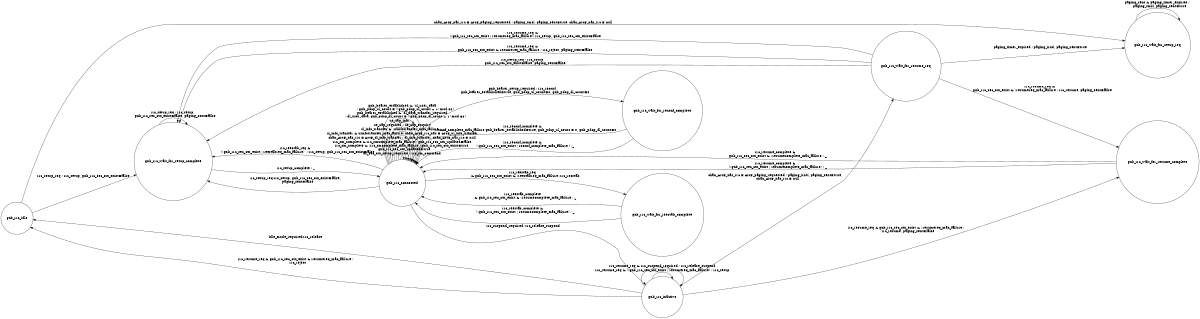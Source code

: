 digraph UE{
rankdir = LR;
size = "8,5"
node [shape = circle, label="gnb_rrc_idle"]gnb_rrc_idle;
node [shape = circle, label="gnb_rrc_inactive"]gnb_rrc_inactive;
node [shape = circle, label="gnb_rrc_wait_for_setup_req"]gnb_rrc_wait_for_setup_req;
node [shape = circle, label="gnb_rrc_wait_for_resume_req"]gnb_rrc_wait_for_resume_req;
node [shape = circle, label="gnb_rrc_connected"]gnb_rrc_connected;
node [shape = circle, label="gnb_rrc_wait_for_setup_complete"]gnb_rrc_wait_for_setup_complete;
node [shape = circle, label="gnb_rrc_wait_for_reconf_complete"]gnb_rrc_wait_for_reconf_complete;
node [shape = circle, label="gnb_rrc_wait_for_resume_complete"]gnb_rrc_wait_for_resume_complete;
node [shape = circle, label="gnb_rrc_wait_for_reestab_complete"]gnb_rrc_wait_for_reestab_complete;

//initial_state: gnb_rrc_idle
//incoming messages: rrc_setup_req; rrc_setup_complete; rrc_sm_complete; rrc_sm_failure; rrc_reconf_complete; rrc_reestab_req; rrc_reestab_complete; ul_info_transfer; rrc_resume_req; rrc_resume_complete; ue_cap_info; ul_user_data
//outgoing messages: null_action; rrc_release; rrc_reject; rrc_setup; rrc_release_suspend; rrc_sm_command; rrc_reconf; rrc_reestab; rrc_resume; paging_tmsi; paging_irnti; dl_info_transfer; rrc_resume; ue_cap_enquiry; dl_user_data
//environment variables: gnb_bearer_setup_required; paging_timer_expired; as_sec_ctx_setup_required; rrc_smcomplete_mac_failure; dl_info_transfer_required; ulinfotransfer_mac_failure; idle_mode_required; resumereq_mac_failure; rrc_suspend_required; resumecomplete_mac_failure; reconf_complete_mac_failure; ue_cap_required; reestabreq_mac_failure; reestabcomplete_mac_failure; dl_data_transfer_required
//state variables: gnb_rrc_sec_ctx_exist{true, false}<false>; paging_sent{true, false}<false>; gnb_bearer_established{true, false}<false>; gnb_rrc_sec_ctx_updated{true, false}<false>;chan_AMF_rrc_nas{AMF_ul_info_transfer,null}<null>; chan_AMF_nas_rrc{AMF_dl_info_transfer,AMF_paging_requested,null}<null> 
//sequence variables: gnb_pdcp_ul_count {0, 32}<0, ((gnb_pdcp_ul_count + 1) mod 32)>; gnb_pdcp_dl_count {0, 32}<0, ((gnb_pdcp_dl_count + 1) mod 32)> 

gnb_rrc_idle -> gnb_rrc_wait_for_setup_complete [label = "rrc_setup_req / rrc_setup, gnb_rrc_sec_ctx_exist=false"]
gnb_rrc_idle -> gnb_rrc_wait_for_setup_req [label = "chan_AMF_nas_rrc = AMF_paging_requested / paging_tmsi, paging_sent=true, chan_AMF_nas_rrc = null"]


gnb_rrc_wait_for_setup_req -> gnb_rrc_wait_for_setup_req [label = "paging_sent & paging_timer_expired / 
    paging_tmsi, paging_sent=true"]
//TODO: DO NOT KNOW THE BEHAVIOR FOR THESE
//gnb_rrc_wait_for_setup_req >> gnb_rrc_wait_for_setup_req [label = "rrc_resume_req / _"] //TODO: DO NOT KNOW
//gnb_rrc_wait_for_setup_req >> gnb_rrc_wait_for_setup_req [label = "rrc_sm_complete / _"] //TODO: DO NOT KNOW
//gnb_rrc_wait_for_setup_req >> gnb_rrc_wait_for_setup_req [label = "rrc_reestab_complete / _"] //TODO: DO NOT KNOW
//gnb_rrc_wait_for_setup_req >> gnb_rrc_wait_for_setup_req [label = "rrc_reconf_complete / _"] //TODO: DO NOT KNOW


gnb_rrc_wait_for_setup_complete -> gnb_rrc_wait_for_setup_complete [label = "rrc_setup_req / rrc_setup, 
    gnb_rrc_sec_ctx_exist=false, paging_sent=false"]
gnb_rrc_wait_for_setup_complete -> gnb_rrc_connected [label = "rrc_setup_complete / _"]

//TODO: DO NOT KNOW THE BEHAVIOR FOR THESE
//gnb_rrc_wait_for_setup_complete >> gnb_rrc_wait_for_setup_complete [label = "rrc_resume_req /_"]//TODO:
//gnb_rrc_wait_for_setup_complete >> gnb_rrc_wait_for_setup_complete [label = "rrc_sm_complete /_"]//TODO:
//gnb_rrc_wait_for_setup_complete >> gnb_rrc_wait_for_setup_complete [label = "rrc_reestab_complete /_"]//TODO:
//gnb_rrc_wait_for_setup_complete >> gnb_rrc_wait_for_setup_complete [label = "rrc_reconf_complete /_"]//TODO:


gnb_rrc_connected -> gnb_rrc_wait_for_setup_complete [label = "rrc_setup_req/rrc_setup, gnb_rrc_sec_ctx_exist=false, 
    paging_sent=false"] //TODO: Ignore?
gnb_rrc_connected -> gnb_rrc_inactive [label="rrc_suspend_required /rrc_release_suspend"]
gnb_rrc_connected->gnb_rrc_connected [label = "as_sec_ctx_setup_required / rrc_sm_command"]
gnb_rrc_connected->gnb_rrc_connected [label = "rrc_sm_complete & !rrc_smcomplete_mac_failure / gnb_rrc_sec_ctx_exist=true,
    gnb_rrc_sec_ctx_updated=true"] //TODO: Need to model the data:
gnb_rrc_connected->gnb_rrc_connected [label = "rrc_sm_complete & rrc_smcomplete_mac_failure / gnb_rrc_sec_ctx_updated=false"] //TODO: old gnb_rrc_sec_ctx will be in use
gnb_rrc_connected -> gnb_rrc_wait_for_reconf_complete [label = "gnb_bearer_setup_required / rrc_reconf, 
    gnb_bearer_established=true, gnb_pdcp_ul_count=0, gnb_pdcp_dl_count=0"]
gnb_rrc_connected -> gnb_rrc_connected [label = "chan_AMF_nas_rrc = AMF_dl_info_transfer / dl_info_transfer, chan_AMF_nas_rrc = null"]
gnb_rrc_connected -> gnb_rrc_connected [label = "ul_info_transfer & ulinfotransfer_mac_failure/ chan_AMF_rrc_nas = AMF_ul_info_transfer"]
gnb_rrc_connected -> gnb_rrc_connected [label = "ul_info_transfer & !ulinfotransfer_mac_failure / _"] 
gnb_rrc_connected -> gnb_rrc_connected [label = "ue_cap_required / ue_cap_enquiry"]
gnb_rrc_connected -> gnb_rrc_connected [label = "ue_cap_info / _ "]
gnb_rrc_connected -> gnb_rrc_wait_for_reestab_complete [label = "rrc_reestab_req 
    & gnb_rrc_sec_ctx_exist & !reestabreq_mac_failure /rrc_reestab"] 
gnb_rrc_connected -> gnb_rrc_wait_for_setup_complete [label = "rrc_reestab_req & 
    (!gnb_rrc_sec_ctx_exist | reestabreq_mac_failure)  / rrc_setup, gnb_rrc_sec_ctx_exist=false"] 
gnb_rrc_connected -> gnb_rrc_connected [label = "gnb_bearer_established &  dl_data_transfer_required
      / dl_user_data, gnb_pdcp_dl_count = ((gnb_pdcp_dl_count + 1) mod 32)"]
gnb_rrc_connected -> gnb_rrc_connected [label = "gnb_bearer_established &  ul_user_data
      / gnb_pdcp_ul_count = ((gnb_pdcp_ul_count + 1) mod 32)"]        

//TODO: rrc_reestablish_req, rrc_reestablish, rrc_reestablish_complete, rrc_reestablish_reject
// rrc_reestablish_req has integrity (i.e., MAC)

//TODO: DO NOT KNOW THE BEHAVIOR FOR THESE
//gnb_rrc_connected >> gnb_rrc_connected [label = "rrc_setup_complete / _"] //TODO: DO NOT KNOW
//gnb_rrc_connected >> gnb_rrc_connected [label = "rrc_resume_req /_"]//TODO: DO NOT KNOW
//gnb_rrc_connected >> gnb_rrc_connected [label = "rrc_sm_complete /_"]//TODO: DO NOT KNOW
//gnb_rrc_connected >> gnb_rrc_connected [label = "rrc_reestab_complete /_"]//TODO: DO NOT KNOW
//gnb_rrc_connected >> gnb_rrc_connected [label = "rrc_reconf_complete /_"]//TODO: DO NOT KNOW


gnb_rrc_inactive -> gnb_rrc_idle [label="idle_mode_required/rrc_release"]
gnb_rrc_inactive -> gnb_rrc_inactive [label="rrc_resume_req & (!gnb_rrc_sec_ctx_exist | resumereq_mac_failure) / rrc_setup"]
gnb_rrc_inactive -> gnb_rrc_wait_for_resume_complete [label="rrc_resume_req & gnb_rrc_sec_ctx_exist & !resumereq_mac_failure /
    rrc_resume, paging_sent=false"]
gnb_rrc_inactive -> gnb_rrc_idle [label="rrc_resume_req & gnb_rrc_sec_ctx_exist & resumereq_mac_failure /
    rrc_reject"]
gnb_rrc_inactive -> gnb_rrc_inactive [label="rrc_resume_req & rrc_suspend_required / rrc_release_suspend"]
gnb_rrc_inactive -> gnb_rrc_wait_for_resume_req [label="chan_AMF_nas_rrc = AMF_paging_requested / paging_irnti, paging_sent=true, 
    chan_AMF_nas_rrc = null"]


gnb_rrc_wait_for_resume_req -> gnb_rrc_wait_for_setup_req [label = "paging_timer_expired / paging_irnti, paging_sent=true"]
gnb_rrc_wait_for_resume_req -> gnb_rrc_wait_for_setup_complete [label = "rrc_resume_req & 
    (!gnb_rrc_sec_ctx_exist | resumereq_mac_failure)/ rrc_setup, gnb_rrc_sec_ctx_exist=false"] //TOOD: double check if the ctx becomes false
gnb_rrc_wait_for_resume_req -> gnb_rrc_wait_for_resume_complete [label = "rrc_resume_req & 
    gnb_rrc_sec_ctx_exist & !resumereq_mac_failure / rrc_resume, paging_sent=false"]
gnb_rrc_wait_for_resume_req -> gnb_rrc_wait_for_setup_complete [label = "rrc_resume_req & 
    gnb_rrc_sec_ctx_exist & resumereq_mac_failure / rrc_reject, paging_sent=false"]
gnb_rrc_wait_for_resume_req -> gnb_rrc_wait_for_setup_complete [label = "rrc_setup_req / rrc_setup, 
    gnb_rrc_sec_ctx_exist=false, paging_sent=false"] //TOOD: double check if the ctx becomes false


gnb_rrc_wait_for_resume_complete -> gnb_rrc_connected [label = "rrc_resume_complete & 
    gnb_rrc_sec_ctx_exist & !resumecomplete_mac_failure / _"]
gnb_rrc_wait_for_resume_complete -> gnb_rrc_connected [label = "rrc_resume_complete & 
    (!gnb_rrc_sec_ctx_exist | resumecomplete_mac_failure) / _"] //TODO: double check: Is there any vulnerability due to this 

gnb_rrc_wait_for_reestab_complete -> gnb_rrc_connected [label = "rrc_reestab_complete 
    & gnb_rrc_sec_ctx_exist & !resumecomplete_mac_failure / _"]
gnb_rrc_wait_for_reestab_complete -> gnb_rrc_connected [label = "rrc_reestab_complete & 
    (!gnb_rrc_sec_ctx_exist | resumecomplete_mac_failure) / _"] //TODO: double check: Is there any vulnerability due to this 

gnb_rrc_wait_for_reconf_complete -> gnb_rrc_connected [label = "rrc_reconf_complete & 
    !reconf_complete_mac_failure/gnb_bearer_established=true, gnb_pdcp_ul_count = 0, gnb_pdcp_dl_count=0"]
gnb_rrc_wait_for_reconf_complete -> gnb_rrc_connected [label = "rrc_reconf_complete & 
    (!gnb_rrc_sec_ctx_exist | reconf_complete_mac_failure ) /_"] //TODO: Is there any vulnerability due to this
}


